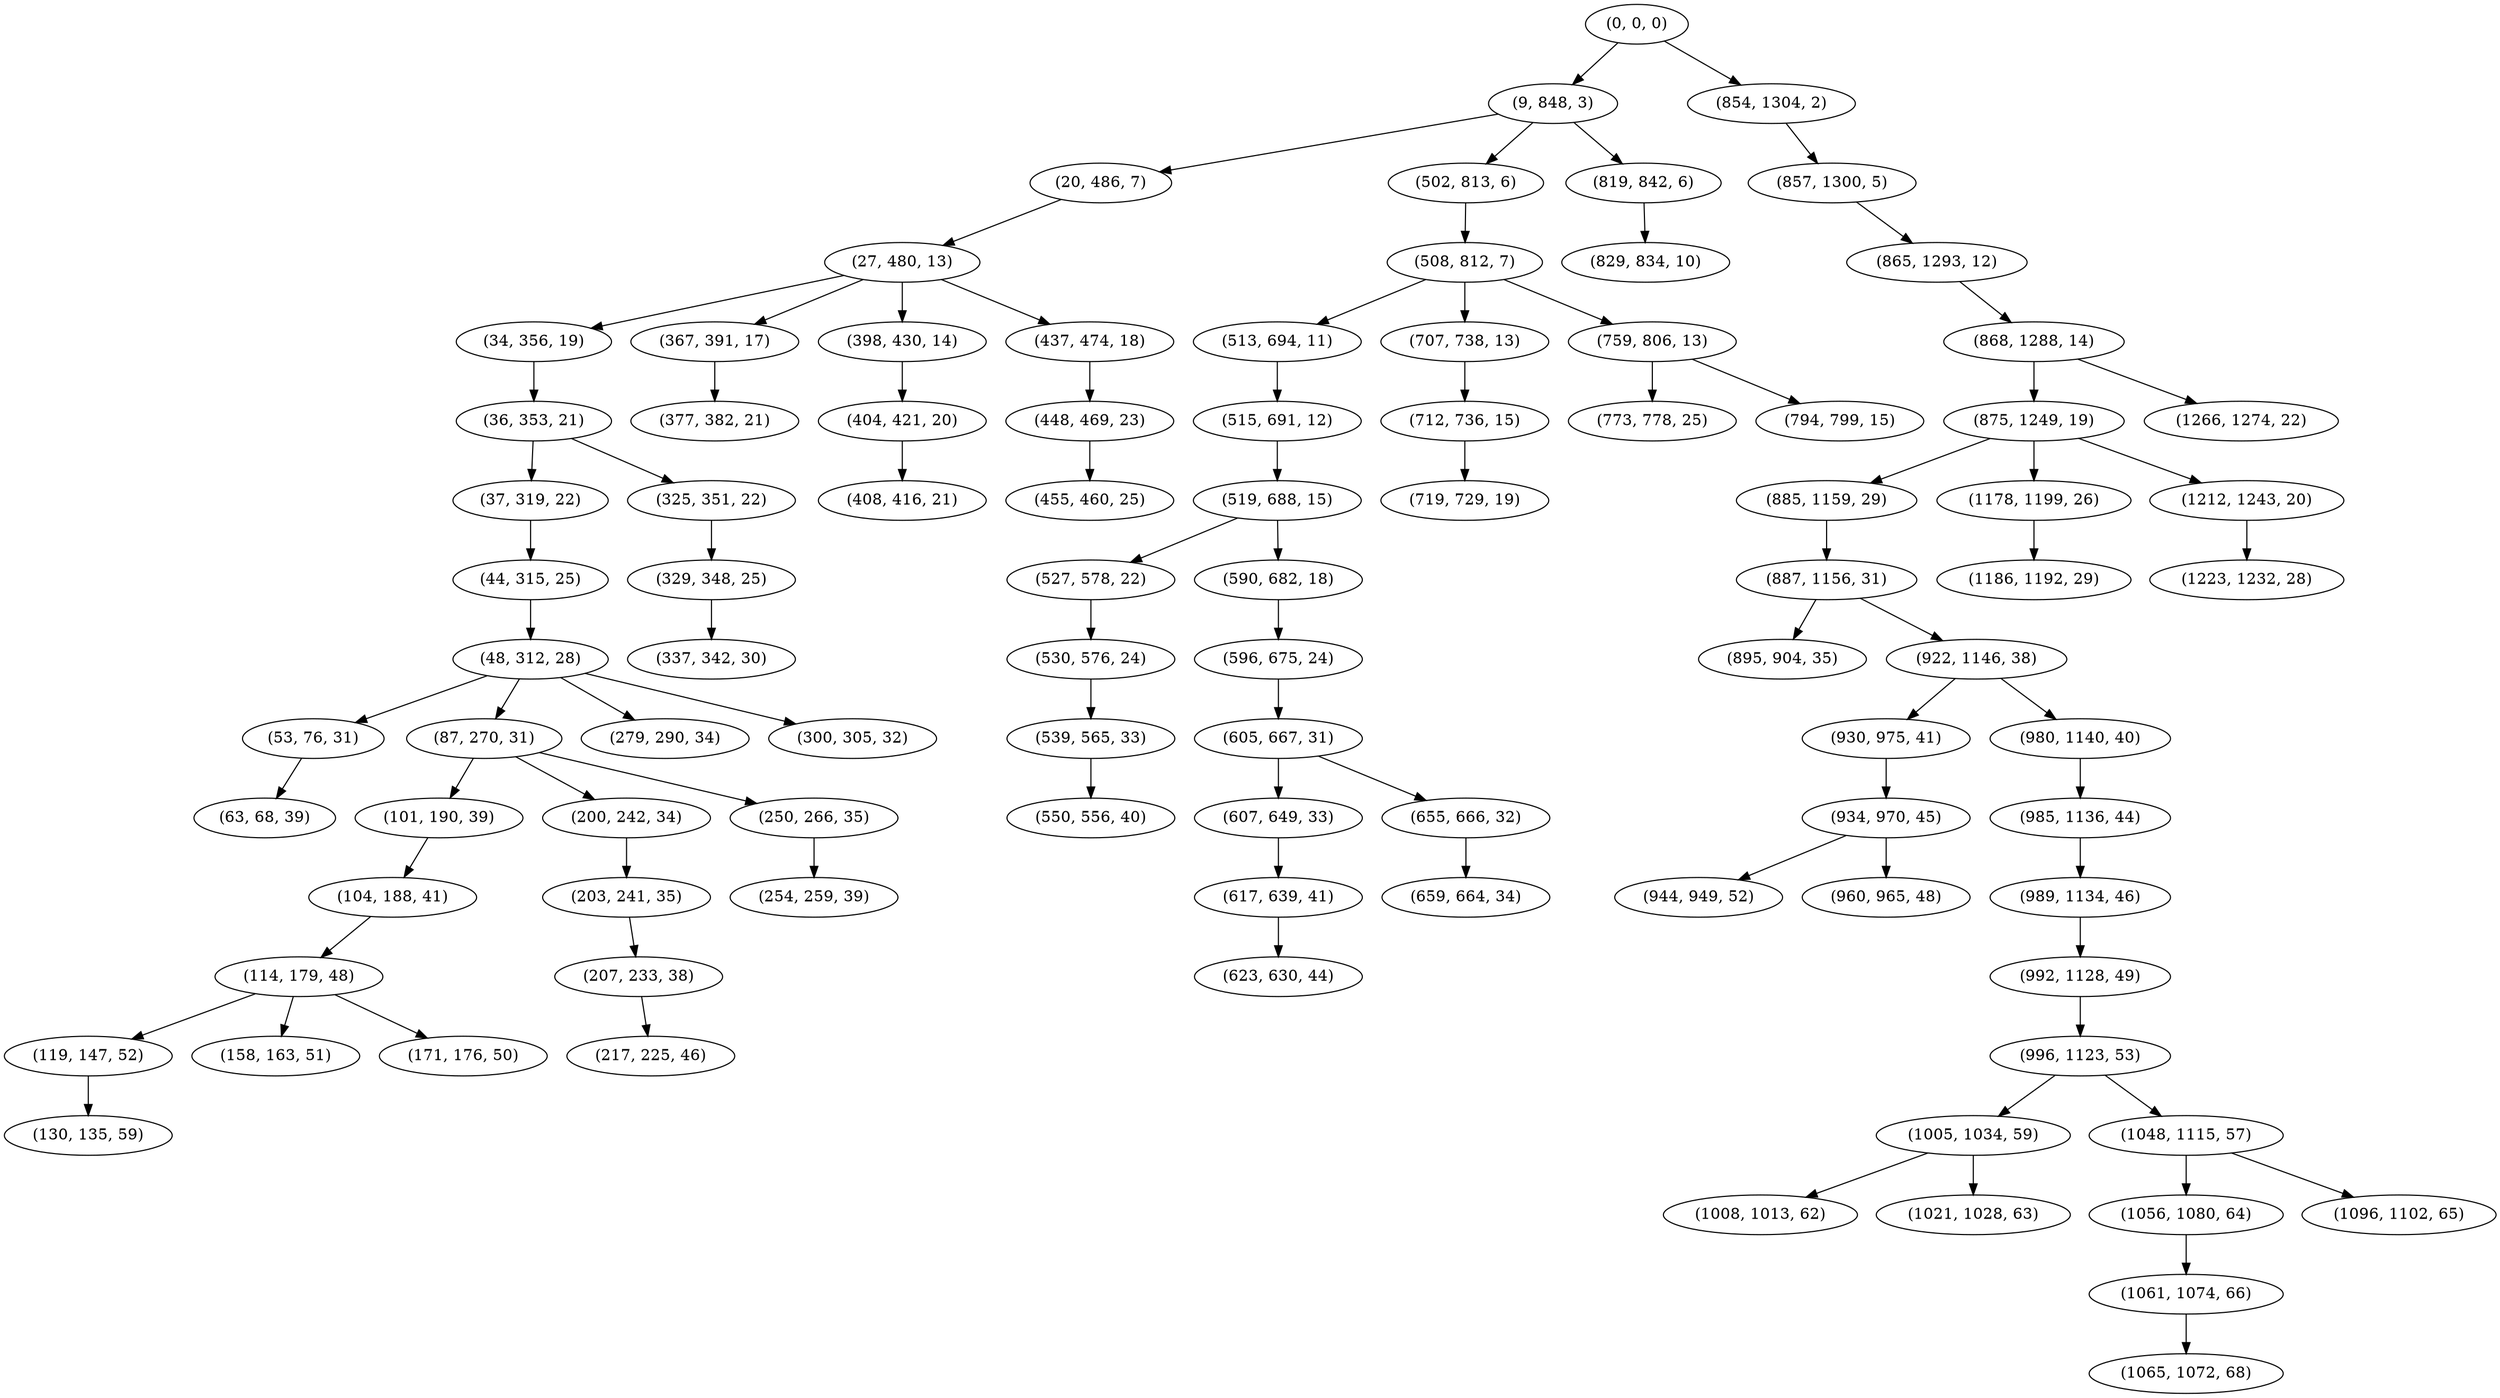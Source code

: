 digraph tree {
    "(0, 0, 0)";
    "(9, 848, 3)";
    "(20, 486, 7)";
    "(27, 480, 13)";
    "(34, 356, 19)";
    "(36, 353, 21)";
    "(37, 319, 22)";
    "(44, 315, 25)";
    "(48, 312, 28)";
    "(53, 76, 31)";
    "(63, 68, 39)";
    "(87, 270, 31)";
    "(101, 190, 39)";
    "(104, 188, 41)";
    "(114, 179, 48)";
    "(119, 147, 52)";
    "(130, 135, 59)";
    "(158, 163, 51)";
    "(171, 176, 50)";
    "(200, 242, 34)";
    "(203, 241, 35)";
    "(207, 233, 38)";
    "(217, 225, 46)";
    "(250, 266, 35)";
    "(254, 259, 39)";
    "(279, 290, 34)";
    "(300, 305, 32)";
    "(325, 351, 22)";
    "(329, 348, 25)";
    "(337, 342, 30)";
    "(367, 391, 17)";
    "(377, 382, 21)";
    "(398, 430, 14)";
    "(404, 421, 20)";
    "(408, 416, 21)";
    "(437, 474, 18)";
    "(448, 469, 23)";
    "(455, 460, 25)";
    "(502, 813, 6)";
    "(508, 812, 7)";
    "(513, 694, 11)";
    "(515, 691, 12)";
    "(519, 688, 15)";
    "(527, 578, 22)";
    "(530, 576, 24)";
    "(539, 565, 33)";
    "(550, 556, 40)";
    "(590, 682, 18)";
    "(596, 675, 24)";
    "(605, 667, 31)";
    "(607, 649, 33)";
    "(617, 639, 41)";
    "(623, 630, 44)";
    "(655, 666, 32)";
    "(659, 664, 34)";
    "(707, 738, 13)";
    "(712, 736, 15)";
    "(719, 729, 19)";
    "(759, 806, 13)";
    "(773, 778, 25)";
    "(794, 799, 15)";
    "(819, 842, 6)";
    "(829, 834, 10)";
    "(854, 1304, 2)";
    "(857, 1300, 5)";
    "(865, 1293, 12)";
    "(868, 1288, 14)";
    "(875, 1249, 19)";
    "(885, 1159, 29)";
    "(887, 1156, 31)";
    "(895, 904, 35)";
    "(922, 1146, 38)";
    "(930, 975, 41)";
    "(934, 970, 45)";
    "(944, 949, 52)";
    "(960, 965, 48)";
    "(980, 1140, 40)";
    "(985, 1136, 44)";
    "(989, 1134, 46)";
    "(992, 1128, 49)";
    "(996, 1123, 53)";
    "(1005, 1034, 59)";
    "(1008, 1013, 62)";
    "(1021, 1028, 63)";
    "(1048, 1115, 57)";
    "(1056, 1080, 64)";
    "(1061, 1074, 66)";
    "(1065, 1072, 68)";
    "(1096, 1102, 65)";
    "(1178, 1199, 26)";
    "(1186, 1192, 29)";
    "(1212, 1243, 20)";
    "(1223, 1232, 28)";
    "(1266, 1274, 22)";
    "(0, 0, 0)" -> "(9, 848, 3)";
    "(0, 0, 0)" -> "(854, 1304, 2)";
    "(9, 848, 3)" -> "(20, 486, 7)";
    "(9, 848, 3)" -> "(502, 813, 6)";
    "(9, 848, 3)" -> "(819, 842, 6)";
    "(20, 486, 7)" -> "(27, 480, 13)";
    "(27, 480, 13)" -> "(34, 356, 19)";
    "(27, 480, 13)" -> "(367, 391, 17)";
    "(27, 480, 13)" -> "(398, 430, 14)";
    "(27, 480, 13)" -> "(437, 474, 18)";
    "(34, 356, 19)" -> "(36, 353, 21)";
    "(36, 353, 21)" -> "(37, 319, 22)";
    "(36, 353, 21)" -> "(325, 351, 22)";
    "(37, 319, 22)" -> "(44, 315, 25)";
    "(44, 315, 25)" -> "(48, 312, 28)";
    "(48, 312, 28)" -> "(53, 76, 31)";
    "(48, 312, 28)" -> "(87, 270, 31)";
    "(48, 312, 28)" -> "(279, 290, 34)";
    "(48, 312, 28)" -> "(300, 305, 32)";
    "(53, 76, 31)" -> "(63, 68, 39)";
    "(87, 270, 31)" -> "(101, 190, 39)";
    "(87, 270, 31)" -> "(200, 242, 34)";
    "(87, 270, 31)" -> "(250, 266, 35)";
    "(101, 190, 39)" -> "(104, 188, 41)";
    "(104, 188, 41)" -> "(114, 179, 48)";
    "(114, 179, 48)" -> "(119, 147, 52)";
    "(114, 179, 48)" -> "(158, 163, 51)";
    "(114, 179, 48)" -> "(171, 176, 50)";
    "(119, 147, 52)" -> "(130, 135, 59)";
    "(200, 242, 34)" -> "(203, 241, 35)";
    "(203, 241, 35)" -> "(207, 233, 38)";
    "(207, 233, 38)" -> "(217, 225, 46)";
    "(250, 266, 35)" -> "(254, 259, 39)";
    "(325, 351, 22)" -> "(329, 348, 25)";
    "(329, 348, 25)" -> "(337, 342, 30)";
    "(367, 391, 17)" -> "(377, 382, 21)";
    "(398, 430, 14)" -> "(404, 421, 20)";
    "(404, 421, 20)" -> "(408, 416, 21)";
    "(437, 474, 18)" -> "(448, 469, 23)";
    "(448, 469, 23)" -> "(455, 460, 25)";
    "(502, 813, 6)" -> "(508, 812, 7)";
    "(508, 812, 7)" -> "(513, 694, 11)";
    "(508, 812, 7)" -> "(707, 738, 13)";
    "(508, 812, 7)" -> "(759, 806, 13)";
    "(513, 694, 11)" -> "(515, 691, 12)";
    "(515, 691, 12)" -> "(519, 688, 15)";
    "(519, 688, 15)" -> "(527, 578, 22)";
    "(519, 688, 15)" -> "(590, 682, 18)";
    "(527, 578, 22)" -> "(530, 576, 24)";
    "(530, 576, 24)" -> "(539, 565, 33)";
    "(539, 565, 33)" -> "(550, 556, 40)";
    "(590, 682, 18)" -> "(596, 675, 24)";
    "(596, 675, 24)" -> "(605, 667, 31)";
    "(605, 667, 31)" -> "(607, 649, 33)";
    "(605, 667, 31)" -> "(655, 666, 32)";
    "(607, 649, 33)" -> "(617, 639, 41)";
    "(617, 639, 41)" -> "(623, 630, 44)";
    "(655, 666, 32)" -> "(659, 664, 34)";
    "(707, 738, 13)" -> "(712, 736, 15)";
    "(712, 736, 15)" -> "(719, 729, 19)";
    "(759, 806, 13)" -> "(773, 778, 25)";
    "(759, 806, 13)" -> "(794, 799, 15)";
    "(819, 842, 6)" -> "(829, 834, 10)";
    "(854, 1304, 2)" -> "(857, 1300, 5)";
    "(857, 1300, 5)" -> "(865, 1293, 12)";
    "(865, 1293, 12)" -> "(868, 1288, 14)";
    "(868, 1288, 14)" -> "(875, 1249, 19)";
    "(868, 1288, 14)" -> "(1266, 1274, 22)";
    "(875, 1249, 19)" -> "(885, 1159, 29)";
    "(875, 1249, 19)" -> "(1178, 1199, 26)";
    "(875, 1249, 19)" -> "(1212, 1243, 20)";
    "(885, 1159, 29)" -> "(887, 1156, 31)";
    "(887, 1156, 31)" -> "(895, 904, 35)";
    "(887, 1156, 31)" -> "(922, 1146, 38)";
    "(922, 1146, 38)" -> "(930, 975, 41)";
    "(922, 1146, 38)" -> "(980, 1140, 40)";
    "(930, 975, 41)" -> "(934, 970, 45)";
    "(934, 970, 45)" -> "(944, 949, 52)";
    "(934, 970, 45)" -> "(960, 965, 48)";
    "(980, 1140, 40)" -> "(985, 1136, 44)";
    "(985, 1136, 44)" -> "(989, 1134, 46)";
    "(989, 1134, 46)" -> "(992, 1128, 49)";
    "(992, 1128, 49)" -> "(996, 1123, 53)";
    "(996, 1123, 53)" -> "(1005, 1034, 59)";
    "(996, 1123, 53)" -> "(1048, 1115, 57)";
    "(1005, 1034, 59)" -> "(1008, 1013, 62)";
    "(1005, 1034, 59)" -> "(1021, 1028, 63)";
    "(1048, 1115, 57)" -> "(1056, 1080, 64)";
    "(1048, 1115, 57)" -> "(1096, 1102, 65)";
    "(1056, 1080, 64)" -> "(1061, 1074, 66)";
    "(1061, 1074, 66)" -> "(1065, 1072, 68)";
    "(1178, 1199, 26)" -> "(1186, 1192, 29)";
    "(1212, 1243, 20)" -> "(1223, 1232, 28)";
}
